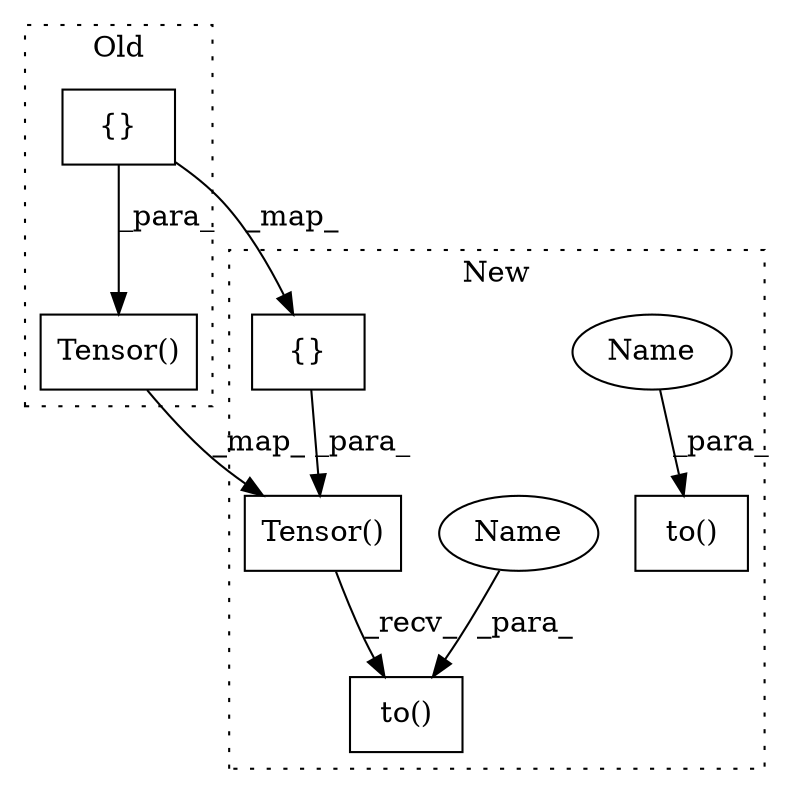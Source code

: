 digraph G {
subgraph cluster0 {
1 [label="Tensor()" a="75" s="5713,5754" l="13,1" shape="box"];
5 [label="{}" a="59" s="5726,5753" l="1,0" shape="box"];
label = "Old";
style="dotted";
}
subgraph cluster1 {
2 [label="Tensor()" a="75" s="6759,6800" l="13,1" shape="box"];
3 [label="to()" a="75" s="6759,6811" l="46,1" shape="box"];
4 [label="{}" a="59" s="6772,6799" l="1,0" shape="box"];
6 [label="to()" a="75" s="6326,6386" l="54,1" shape="box"];
7 [label="Name" a="87" s="6805" l="6" shape="ellipse"];
8 [label="Name" a="87" s="6380" l="6" shape="ellipse"];
label = "New";
style="dotted";
}
1 -> 2 [label="_map_"];
2 -> 3 [label="_recv_"];
4 -> 2 [label="_para_"];
5 -> 4 [label="_map_"];
5 -> 1 [label="_para_"];
7 -> 3 [label="_para_"];
8 -> 6 [label="_para_"];
}